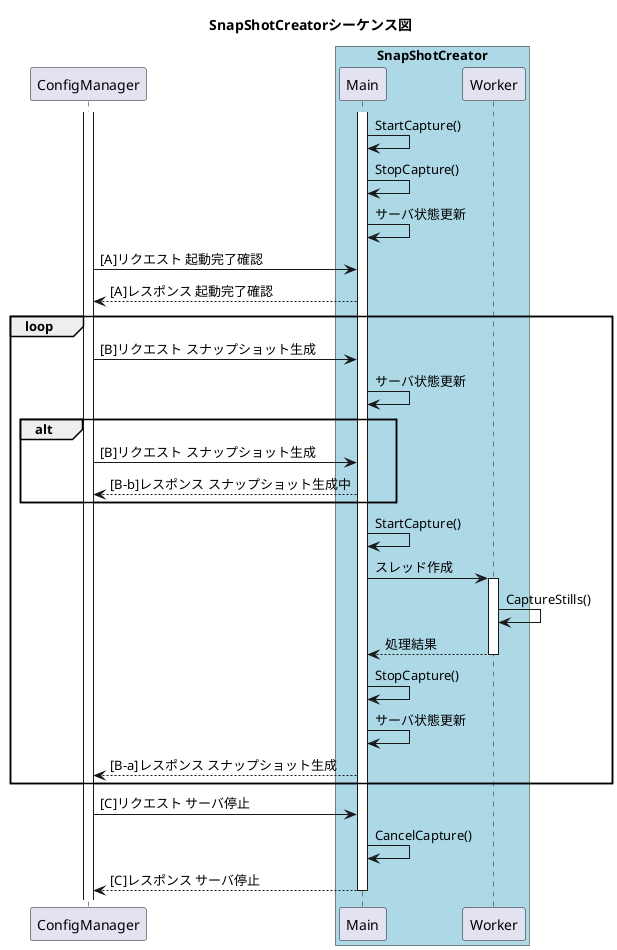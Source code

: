 @startuml
title SnapShotCreatorシーケンス図

participant ConfigManager

box "SnapShotCreator" #LightBlue
participant Main
participant Worker
end box

activate ConfigManager
activate Main

Main -> Main : StartCapture()
Main -> Main : StopCapture()
Main -> Main : サーバ状態更新
ConfigManager -> Main : [A]リクエスト 起動完了確認
Main --> ConfigManager : [A]レスポンス 起動完了確認
loop
    ConfigManager -> Main : [B]リクエスト スナップショット生成
    Main -> Main : サーバ状態更新
    alt
        ConfigManager -> Main : [B]リクエスト スナップショット生成
        Main --> ConfigManager : [B-b]レスポンス スナップショット生成中
    end
    Main -> Main : StartCapture()
    Main -> Worker : スレッド作成
    activate Worker
    Worker -> Worker : CaptureStills()
    Worker --> Main : 処理結果
    deactivate Worker
    Main -> Main : StopCapture()
    Main -> Main : サーバ状態更新
    Main --> ConfigManager : [B-a]レスポンス スナップショット生成
end
ConfigManager -> Main : [C]リクエスト サーバ停止
Main -> Main : CancelCapture()
Main --> ConfigManager : [C]レスポンス サーバ停止
deactivate Main

@enduml